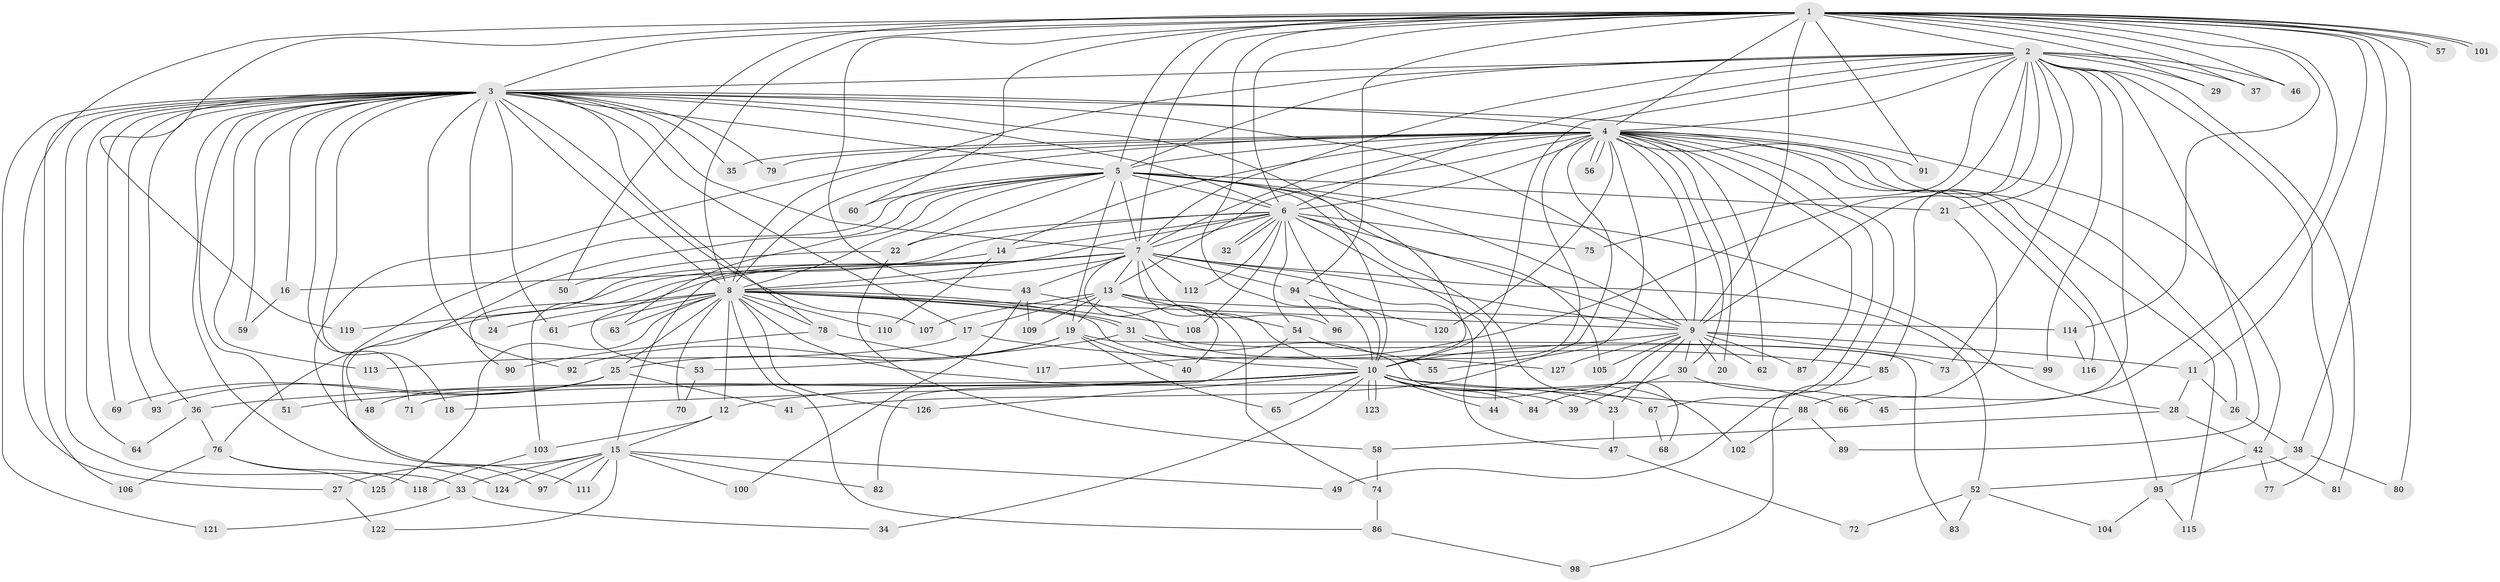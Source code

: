 // Generated by graph-tools (version 1.1) at 2025/49/03/09/25 03:49:34]
// undirected, 127 vertices, 279 edges
graph export_dot {
graph [start="1"]
  node [color=gray90,style=filled];
  1;
  2;
  3;
  4;
  5;
  6;
  7;
  8;
  9;
  10;
  11;
  12;
  13;
  14;
  15;
  16;
  17;
  18;
  19;
  20;
  21;
  22;
  23;
  24;
  25;
  26;
  27;
  28;
  29;
  30;
  31;
  32;
  33;
  34;
  35;
  36;
  37;
  38;
  39;
  40;
  41;
  42;
  43;
  44;
  45;
  46;
  47;
  48;
  49;
  50;
  51;
  52;
  53;
  54;
  55;
  56;
  57;
  58;
  59;
  60;
  61;
  62;
  63;
  64;
  65;
  66;
  67;
  68;
  69;
  70;
  71;
  72;
  73;
  74;
  75;
  76;
  77;
  78;
  79;
  80;
  81;
  82;
  83;
  84;
  85;
  86;
  87;
  88;
  89;
  90;
  91;
  92;
  93;
  94;
  95;
  96;
  97;
  98;
  99;
  100;
  101;
  102;
  103;
  104;
  105;
  106;
  107;
  108;
  109;
  110;
  111;
  112;
  113;
  114;
  115;
  116;
  117;
  118;
  119;
  120;
  121;
  122;
  123;
  124;
  125;
  126;
  127;
  1 -- 2;
  1 -- 3;
  1 -- 4;
  1 -- 5;
  1 -- 6;
  1 -- 7;
  1 -- 8;
  1 -- 9;
  1 -- 10;
  1 -- 11;
  1 -- 27;
  1 -- 29;
  1 -- 37;
  1 -- 38;
  1 -- 43;
  1 -- 45;
  1 -- 46;
  1 -- 50;
  1 -- 57;
  1 -- 57;
  1 -- 60;
  1 -- 80;
  1 -- 91;
  1 -- 94;
  1 -- 101;
  1 -- 101;
  1 -- 114;
  1 -- 119;
  2 -- 3;
  2 -- 4;
  2 -- 5;
  2 -- 6;
  2 -- 7;
  2 -- 8;
  2 -- 9;
  2 -- 10;
  2 -- 21;
  2 -- 29;
  2 -- 37;
  2 -- 46;
  2 -- 66;
  2 -- 73;
  2 -- 75;
  2 -- 77;
  2 -- 81;
  2 -- 85;
  2 -- 89;
  2 -- 99;
  2 -- 117;
  3 -- 4;
  3 -- 5;
  3 -- 6;
  3 -- 7;
  3 -- 8;
  3 -- 9;
  3 -- 10;
  3 -- 16;
  3 -- 17;
  3 -- 18;
  3 -- 24;
  3 -- 33;
  3 -- 35;
  3 -- 36;
  3 -- 42;
  3 -- 51;
  3 -- 59;
  3 -- 61;
  3 -- 64;
  3 -- 69;
  3 -- 71;
  3 -- 78;
  3 -- 79;
  3 -- 92;
  3 -- 93;
  3 -- 106;
  3 -- 107;
  3 -- 113;
  3 -- 121;
  3 -- 124;
  4 -- 5;
  4 -- 6;
  4 -- 7;
  4 -- 8;
  4 -- 9;
  4 -- 10;
  4 -- 13;
  4 -- 14;
  4 -- 20;
  4 -- 26;
  4 -- 30;
  4 -- 35;
  4 -- 41;
  4 -- 49;
  4 -- 55;
  4 -- 56;
  4 -- 56;
  4 -- 62;
  4 -- 67;
  4 -- 79;
  4 -- 87;
  4 -- 91;
  4 -- 95;
  4 -- 111;
  4 -- 115;
  4 -- 116;
  4 -- 120;
  5 -- 6;
  5 -- 7;
  5 -- 8;
  5 -- 9;
  5 -- 10;
  5 -- 19;
  5 -- 21;
  5 -- 22;
  5 -- 28;
  5 -- 48;
  5 -- 60;
  5 -- 63;
  5 -- 97;
  5 -- 105;
  6 -- 7;
  6 -- 8;
  6 -- 9;
  6 -- 10;
  6 -- 14;
  6 -- 22;
  6 -- 32;
  6 -- 32;
  6 -- 44;
  6 -- 54;
  6 -- 68;
  6 -- 75;
  6 -- 90;
  6 -- 108;
  6 -- 112;
  7 -- 8;
  7 -- 9;
  7 -- 10;
  7 -- 13;
  7 -- 15;
  7 -- 16;
  7 -- 40;
  7 -- 43;
  7 -- 47;
  7 -- 52;
  7 -- 76;
  7 -- 94;
  7 -- 96;
  7 -- 103;
  7 -- 112;
  8 -- 9;
  8 -- 10;
  8 -- 12;
  8 -- 24;
  8 -- 25;
  8 -- 31;
  8 -- 31;
  8 -- 39;
  8 -- 61;
  8 -- 63;
  8 -- 70;
  8 -- 78;
  8 -- 86;
  8 -- 108;
  8 -- 110;
  8 -- 119;
  8 -- 125;
  8 -- 126;
  9 -- 10;
  9 -- 11;
  9 -- 20;
  9 -- 23;
  9 -- 30;
  9 -- 62;
  9 -- 84;
  9 -- 87;
  9 -- 99;
  9 -- 105;
  9 -- 127;
  10 -- 12;
  10 -- 18;
  10 -- 23;
  10 -- 34;
  10 -- 36;
  10 -- 44;
  10 -- 51;
  10 -- 65;
  10 -- 66;
  10 -- 67;
  10 -- 71;
  10 -- 84;
  10 -- 88;
  10 -- 123;
  10 -- 123;
  10 -- 126;
  11 -- 26;
  11 -- 28;
  12 -- 15;
  12 -- 103;
  13 -- 17;
  13 -- 19;
  13 -- 54;
  13 -- 74;
  13 -- 107;
  13 -- 109;
  13 -- 114;
  14 -- 53;
  14 -- 110;
  15 -- 27;
  15 -- 33;
  15 -- 49;
  15 -- 82;
  15 -- 97;
  15 -- 100;
  15 -- 111;
  15 -- 122;
  15 -- 124;
  16 -- 59;
  17 -- 85;
  17 -- 113;
  19 -- 25;
  19 -- 40;
  19 -- 65;
  19 -- 83;
  19 -- 92;
  21 -- 88;
  22 -- 50;
  22 -- 58;
  23 -- 47;
  25 -- 41;
  25 -- 48;
  25 -- 69;
  25 -- 93;
  26 -- 38;
  27 -- 122;
  28 -- 42;
  28 -- 58;
  30 -- 39;
  30 -- 45;
  31 -- 53;
  31 -- 73;
  31 -- 102;
  33 -- 34;
  33 -- 121;
  36 -- 64;
  36 -- 76;
  38 -- 52;
  38 -- 80;
  42 -- 77;
  42 -- 81;
  42 -- 95;
  43 -- 100;
  43 -- 109;
  43 -- 127;
  47 -- 72;
  52 -- 72;
  52 -- 83;
  52 -- 104;
  53 -- 70;
  54 -- 55;
  54 -- 82;
  58 -- 74;
  67 -- 68;
  74 -- 86;
  76 -- 106;
  76 -- 118;
  76 -- 125;
  78 -- 90;
  78 -- 117;
  85 -- 98;
  86 -- 98;
  88 -- 89;
  88 -- 102;
  94 -- 96;
  94 -- 120;
  95 -- 104;
  95 -- 115;
  103 -- 118;
  114 -- 116;
}
